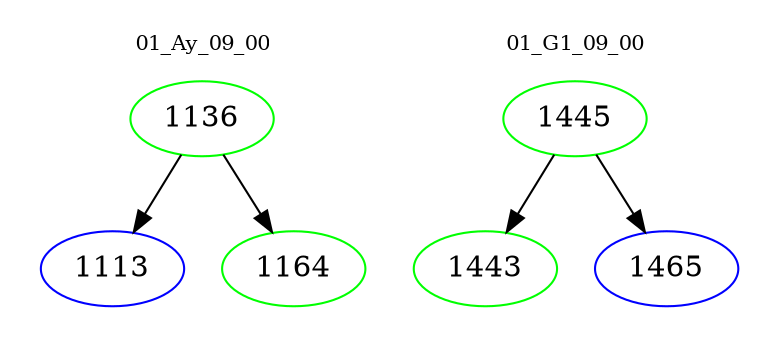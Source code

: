 digraph{
subgraph cluster_0 {
color = white
label = "01_Ay_09_00";
fontsize=10;
T0_1136 [label="1136", color="green"]
T0_1136 -> T0_1113 [color="black"]
T0_1113 [label="1113", color="blue"]
T0_1136 -> T0_1164 [color="black"]
T0_1164 [label="1164", color="green"]
}
subgraph cluster_1 {
color = white
label = "01_G1_09_00";
fontsize=10;
T1_1445 [label="1445", color="green"]
T1_1445 -> T1_1443 [color="black"]
T1_1443 [label="1443", color="green"]
T1_1445 -> T1_1465 [color="black"]
T1_1465 [label="1465", color="blue"]
}
}
